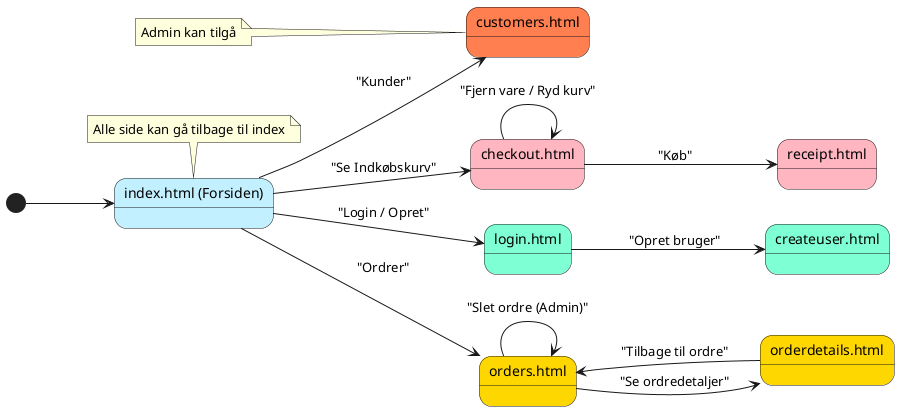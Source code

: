 @startuml
' Initial state
left to right direction
[*] --> Index

' state to allow naming and coloring
state "index.html (Forsiden)" as Index #Application
state "login.html" as Login #Aquamarine
state "createuser.html" as Register #Aquamarine
state "customers.html" as Customers #Coral
state "orders.html" as Orders #Gold
state "orderdetails.html" as OrderDetails #Gold
state "checkout.html" as Checkout #Lightpink
state "receipt.html" as Receipt #Lightpink


' States
Index --> Login : "Login / Opret"
Index --> Orders : "Ordrer"
Orders --> Orders : "Slet ordre (Admin)"
Index --> Customers : "Kunder"

note top of Index : Alle side kan gå tilbage til index
note left of Customers : Admin kan tilgå

Index --> Checkout : "Se Indkøbskurv"

Login --> Register : "Opret bruger"

Orders --> OrderDetails : "Se ordredetaljer"
OrderDetails --> Orders : "Tilbage til ordre"

Checkout --> Receipt : "Køb"
Checkout --> Checkout : "Fjern vare / Ryd kurv"



@enduml
